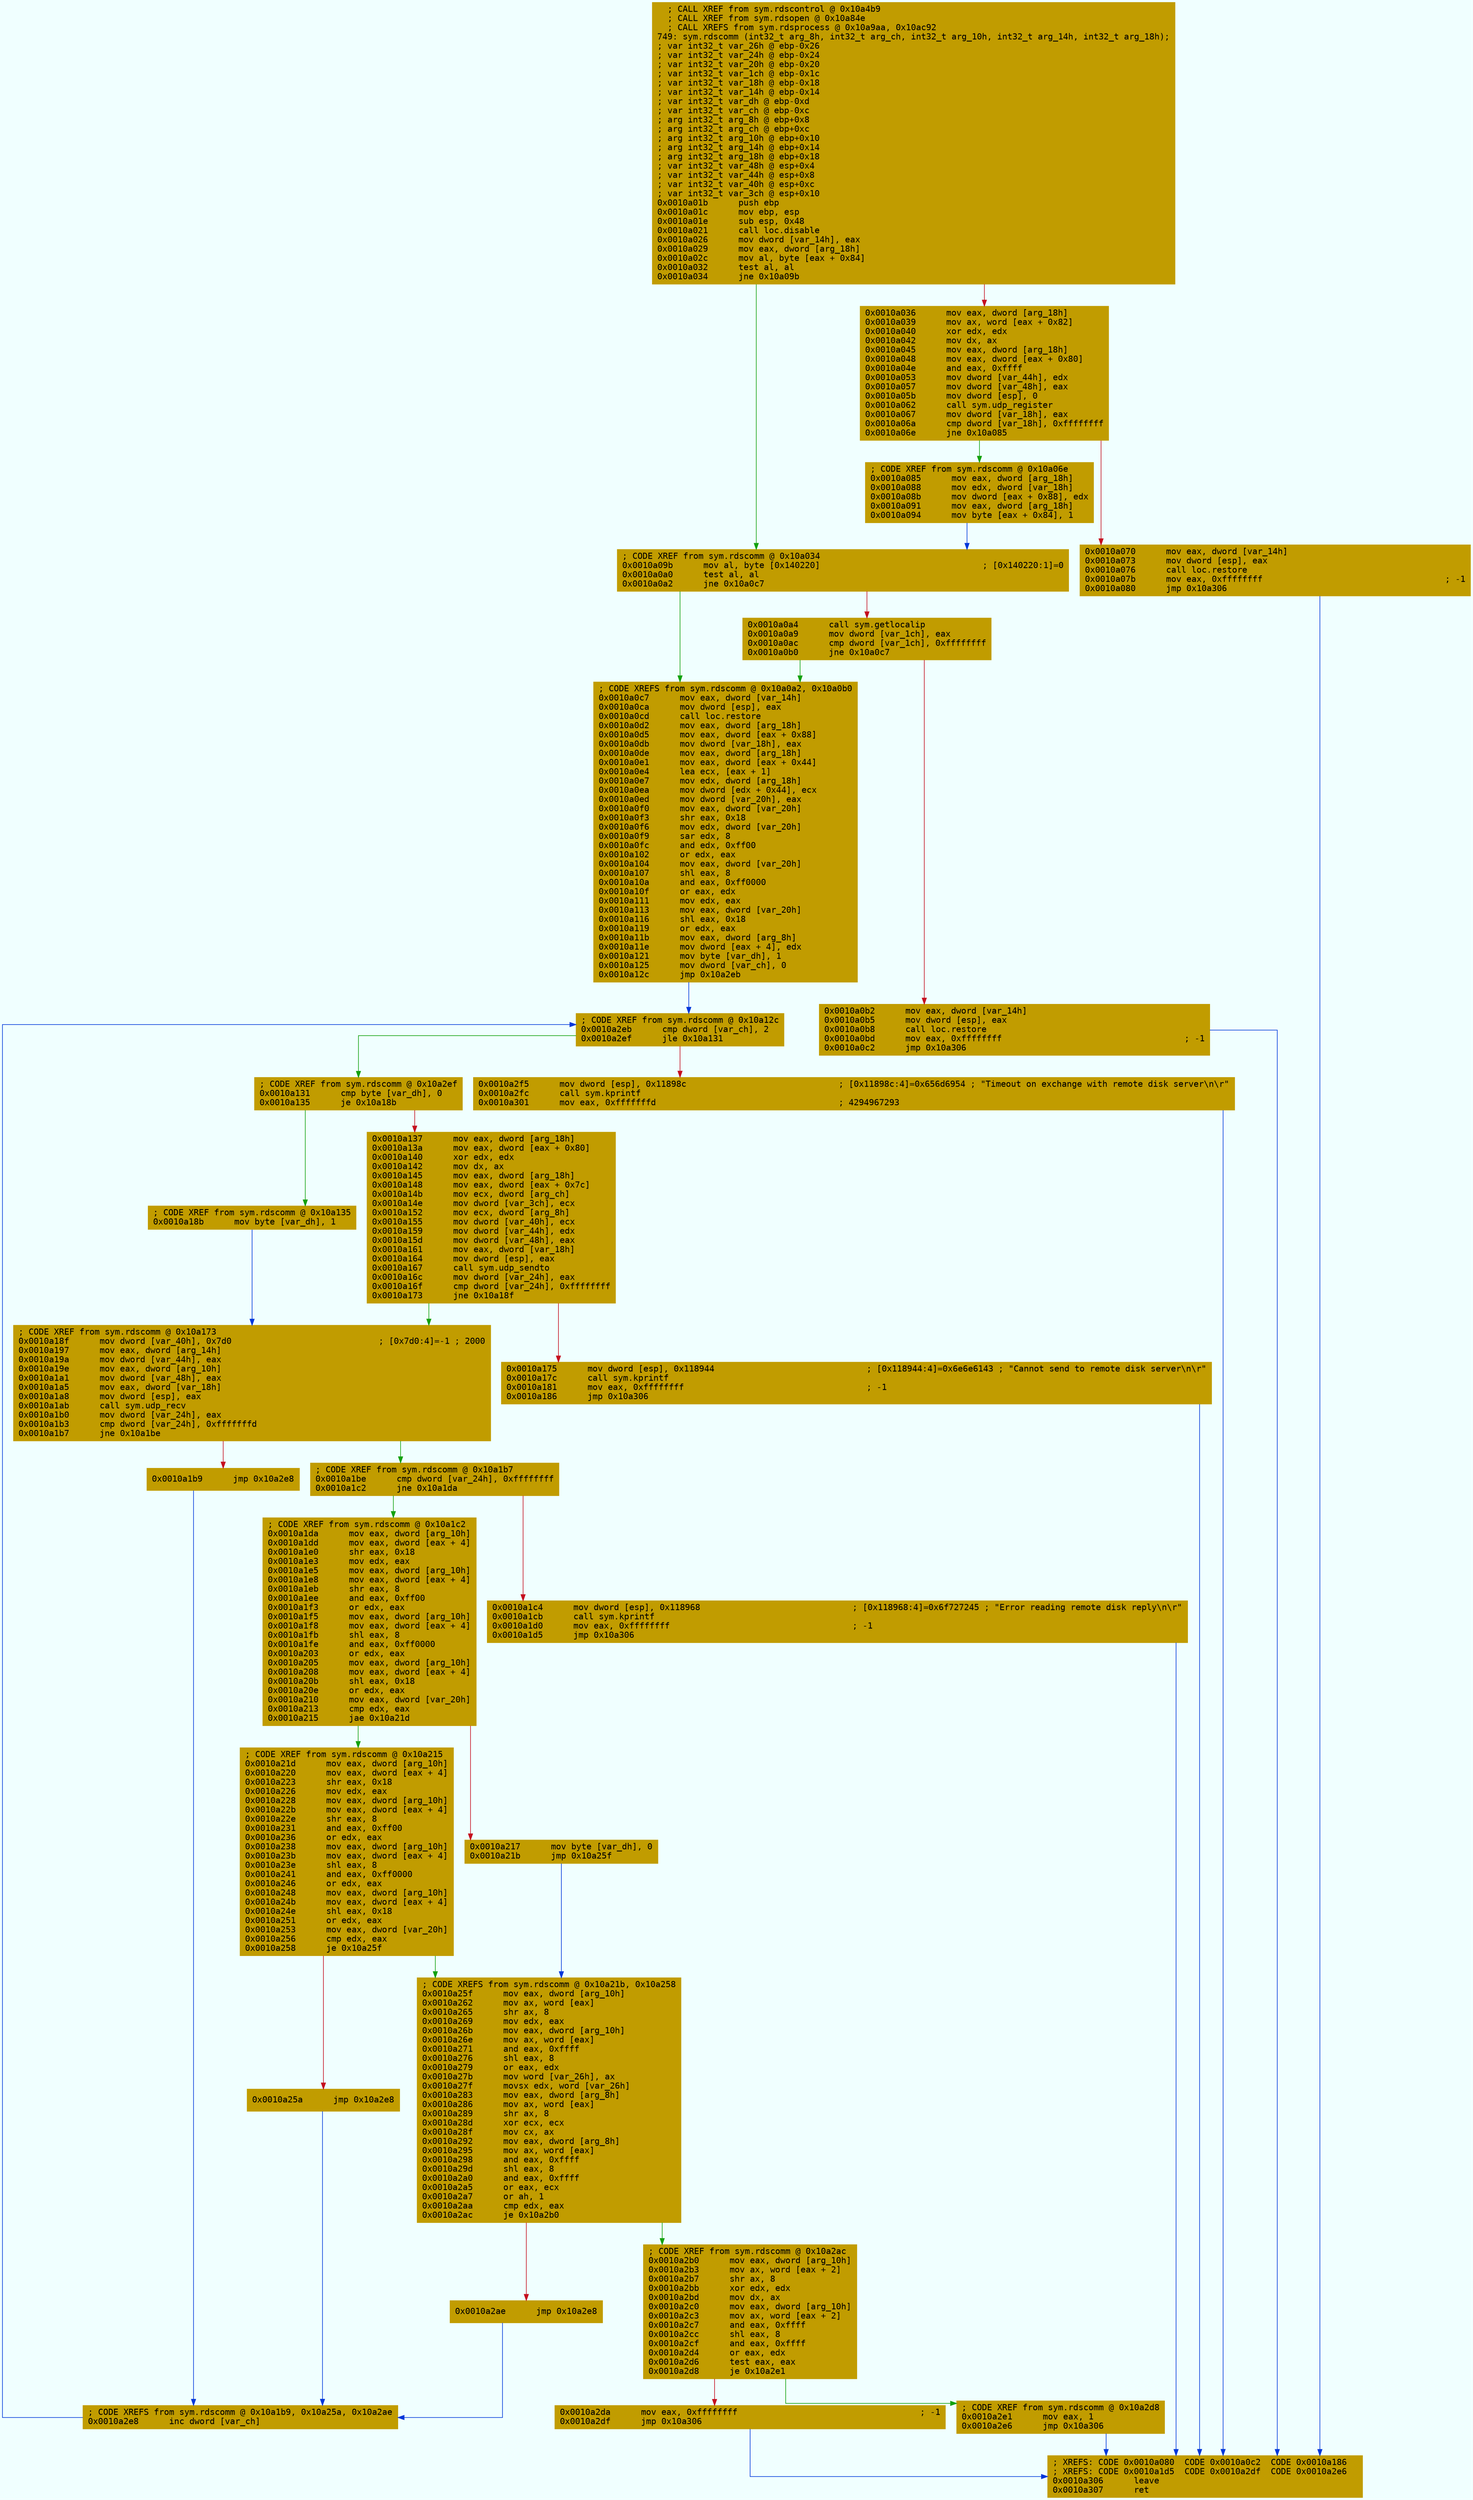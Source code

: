 digraph code {
	graph [bgcolor=azure fontsize=8 fontname="Courier" splines="ortho"];
	node [fillcolor=gray style=filled shape=box];
	edge [arrowhead="normal"];
	"0x0010a01b" [URL="sym.rdscomm/0x0010a01b", fillcolor="#c19c00",color="#c19c00", fontname="Courier",label="  ; CALL XREF from sym.rdscontrol @ 0x10a4b9\l  ; CALL XREF from sym.rdsopen @ 0x10a84e\l  ; CALL XREFS from sym.rdsprocess @ 0x10a9aa, 0x10ac92\l749: sym.rdscomm (int32_t arg_8h, int32_t arg_ch, int32_t arg_10h, int32_t arg_14h, int32_t arg_18h);\l; var int32_t var_26h @ ebp-0x26\l; var int32_t var_24h @ ebp-0x24\l; var int32_t var_20h @ ebp-0x20\l; var int32_t var_1ch @ ebp-0x1c\l; var int32_t var_18h @ ebp-0x18\l; var int32_t var_14h @ ebp-0x14\l; var int32_t var_dh @ ebp-0xd\l; var int32_t var_ch @ ebp-0xc\l; arg int32_t arg_8h @ ebp+0x8\l; arg int32_t arg_ch @ ebp+0xc\l; arg int32_t arg_10h @ ebp+0x10\l; arg int32_t arg_14h @ ebp+0x14\l; arg int32_t arg_18h @ ebp+0x18\l; var int32_t var_48h @ esp+0x4\l; var int32_t var_44h @ esp+0x8\l; var int32_t var_40h @ esp+0xc\l; var int32_t var_3ch @ esp+0x10\l0x0010a01b      push ebp\l0x0010a01c      mov ebp, esp\l0x0010a01e      sub esp, 0x48\l0x0010a021      call loc.disable\l0x0010a026      mov dword [var_14h], eax\l0x0010a029      mov eax, dword [arg_18h]\l0x0010a02c      mov al, byte [eax + 0x84]\l0x0010a032      test al, al\l0x0010a034      jne 0x10a09b\l"]
	"0x0010a036" [URL="sym.rdscomm/0x0010a036", fillcolor="#c19c00",color="#c19c00", fontname="Courier",label="0x0010a036      mov eax, dword [arg_18h]\l0x0010a039      mov ax, word [eax + 0x82]\l0x0010a040      xor edx, edx\l0x0010a042      mov dx, ax\l0x0010a045      mov eax, dword [arg_18h]\l0x0010a048      mov eax, dword [eax + 0x80]\l0x0010a04e      and eax, 0xffff\l0x0010a053      mov dword [var_44h], edx\l0x0010a057      mov dword [var_48h], eax\l0x0010a05b      mov dword [esp], 0\l0x0010a062      call sym.udp_register\l0x0010a067      mov dword [var_18h], eax\l0x0010a06a      cmp dword [var_18h], 0xffffffff\l0x0010a06e      jne 0x10a085\l"]
	"0x0010a070" [URL="sym.rdscomm/0x0010a070", fillcolor="#c19c00",color="#c19c00", fontname="Courier",label="0x0010a070      mov eax, dword [var_14h]\l0x0010a073      mov dword [esp], eax\l0x0010a076      call loc.restore\l0x0010a07b      mov eax, 0xffffffff                                    ; -1\l0x0010a080      jmp 0x10a306\l"]
	"0x0010a085" [URL="sym.rdscomm/0x0010a085", fillcolor="#c19c00",color="#c19c00", fontname="Courier",label="; CODE XREF from sym.rdscomm @ 0x10a06e\l0x0010a085      mov eax, dword [arg_18h]\l0x0010a088      mov edx, dword [var_18h]\l0x0010a08b      mov dword [eax + 0x88], edx\l0x0010a091      mov eax, dword [arg_18h]\l0x0010a094      mov byte [eax + 0x84], 1\l"]
	"0x0010a09b" [URL="sym.rdscomm/0x0010a09b", fillcolor="#c19c00",color="#c19c00", fontname="Courier",label="; CODE XREF from sym.rdscomm @ 0x10a034\l0x0010a09b      mov al, byte [0x140220]                                ; [0x140220:1]=0\l0x0010a0a0      test al, al\l0x0010a0a2      jne 0x10a0c7\l"]
	"0x0010a0a4" [URL="sym.rdscomm/0x0010a0a4", fillcolor="#c19c00",color="#c19c00", fontname="Courier",label="0x0010a0a4      call sym.getlocalip\l0x0010a0a9      mov dword [var_1ch], eax\l0x0010a0ac      cmp dword [var_1ch], 0xffffffff\l0x0010a0b0      jne 0x10a0c7\l"]
	"0x0010a0b2" [URL="sym.rdscomm/0x0010a0b2", fillcolor="#c19c00",color="#c19c00", fontname="Courier",label="0x0010a0b2      mov eax, dword [var_14h]\l0x0010a0b5      mov dword [esp], eax\l0x0010a0b8      call loc.restore\l0x0010a0bd      mov eax, 0xffffffff                                    ; -1\l0x0010a0c2      jmp 0x10a306\l"]
	"0x0010a0c7" [URL="sym.rdscomm/0x0010a0c7", fillcolor="#c19c00",color="#c19c00", fontname="Courier",label="; CODE XREFS from sym.rdscomm @ 0x10a0a2, 0x10a0b0\l0x0010a0c7      mov eax, dword [var_14h]\l0x0010a0ca      mov dword [esp], eax\l0x0010a0cd      call loc.restore\l0x0010a0d2      mov eax, dword [arg_18h]\l0x0010a0d5      mov eax, dword [eax + 0x88]\l0x0010a0db      mov dword [var_18h], eax\l0x0010a0de      mov eax, dword [arg_18h]\l0x0010a0e1      mov eax, dword [eax + 0x44]\l0x0010a0e4      lea ecx, [eax + 1]\l0x0010a0e7      mov edx, dword [arg_18h]\l0x0010a0ea      mov dword [edx + 0x44], ecx\l0x0010a0ed      mov dword [var_20h], eax\l0x0010a0f0      mov eax, dword [var_20h]\l0x0010a0f3      shr eax, 0x18\l0x0010a0f6      mov edx, dword [var_20h]\l0x0010a0f9      sar edx, 8\l0x0010a0fc      and edx, 0xff00\l0x0010a102      or edx, eax\l0x0010a104      mov eax, dword [var_20h]\l0x0010a107      shl eax, 8\l0x0010a10a      and eax, 0xff0000\l0x0010a10f      or eax, edx\l0x0010a111      mov edx, eax\l0x0010a113      mov eax, dword [var_20h]\l0x0010a116      shl eax, 0x18\l0x0010a119      or edx, eax\l0x0010a11b      mov eax, dword [arg_8h]\l0x0010a11e      mov dword [eax + 4], edx\l0x0010a121      mov byte [var_dh], 1\l0x0010a125      mov dword [var_ch], 0\l0x0010a12c      jmp 0x10a2eb\l"]
	"0x0010a131" [URL="sym.rdscomm/0x0010a131", fillcolor="#c19c00",color="#c19c00", fontname="Courier",label="; CODE XREF from sym.rdscomm @ 0x10a2ef\l0x0010a131      cmp byte [var_dh], 0\l0x0010a135      je 0x10a18b\l"]
	"0x0010a137" [URL="sym.rdscomm/0x0010a137", fillcolor="#c19c00",color="#c19c00", fontname="Courier",label="0x0010a137      mov eax, dword [arg_18h]\l0x0010a13a      mov eax, dword [eax + 0x80]\l0x0010a140      xor edx, edx\l0x0010a142      mov dx, ax\l0x0010a145      mov eax, dword [arg_18h]\l0x0010a148      mov eax, dword [eax + 0x7c]\l0x0010a14b      mov ecx, dword [arg_ch]\l0x0010a14e      mov dword [var_3ch], ecx\l0x0010a152      mov ecx, dword [arg_8h]\l0x0010a155      mov dword [var_40h], ecx\l0x0010a159      mov dword [var_44h], edx\l0x0010a15d      mov dword [var_48h], eax\l0x0010a161      mov eax, dword [var_18h]\l0x0010a164      mov dword [esp], eax\l0x0010a167      call sym.udp_sendto\l0x0010a16c      mov dword [var_24h], eax\l0x0010a16f      cmp dword [var_24h], 0xffffffff\l0x0010a173      jne 0x10a18f\l"]
	"0x0010a175" [URL="sym.rdscomm/0x0010a175", fillcolor="#c19c00",color="#c19c00", fontname="Courier",label="0x0010a175      mov dword [esp], 0x118944                              ; [0x118944:4]=0x6e6e6143 ; \"Cannot send to remote disk server\\n\\r\"\l0x0010a17c      call sym.kprintf\l0x0010a181      mov eax, 0xffffffff                                    ; -1\l0x0010a186      jmp 0x10a306\l"]
	"0x0010a18b" [URL="sym.rdscomm/0x0010a18b", fillcolor="#c19c00",color="#c19c00", fontname="Courier",label="; CODE XREF from sym.rdscomm @ 0x10a135\l0x0010a18b      mov byte [var_dh], 1\l"]
	"0x0010a18f" [URL="sym.rdscomm/0x0010a18f", fillcolor="#c19c00",color="#c19c00", fontname="Courier",label="; CODE XREF from sym.rdscomm @ 0x10a173\l0x0010a18f      mov dword [var_40h], 0x7d0                             ; [0x7d0:4]=-1 ; 2000\l0x0010a197      mov eax, dword [arg_14h]\l0x0010a19a      mov dword [var_44h], eax\l0x0010a19e      mov eax, dword [arg_10h]\l0x0010a1a1      mov dword [var_48h], eax\l0x0010a1a5      mov eax, dword [var_18h]\l0x0010a1a8      mov dword [esp], eax\l0x0010a1ab      call sym.udp_recv\l0x0010a1b0      mov dword [var_24h], eax\l0x0010a1b3      cmp dword [var_24h], 0xfffffffd\l0x0010a1b7      jne 0x10a1be\l"]
	"0x0010a1b9" [URL="sym.rdscomm/0x0010a1b9", fillcolor="#c19c00",color="#c19c00", fontname="Courier",label="0x0010a1b9      jmp 0x10a2e8\l"]
	"0x0010a1be" [URL="sym.rdscomm/0x0010a1be", fillcolor="#c19c00",color="#c19c00", fontname="Courier",label="; CODE XREF from sym.rdscomm @ 0x10a1b7\l0x0010a1be      cmp dword [var_24h], 0xffffffff\l0x0010a1c2      jne 0x10a1da\l"]
	"0x0010a1c4" [URL="sym.rdscomm/0x0010a1c4", fillcolor="#c19c00",color="#c19c00", fontname="Courier",label="0x0010a1c4      mov dword [esp], 0x118968                              ; [0x118968:4]=0x6f727245 ; \"Error reading remote disk reply\\n\\r\"\l0x0010a1cb      call sym.kprintf\l0x0010a1d0      mov eax, 0xffffffff                                    ; -1\l0x0010a1d5      jmp 0x10a306\l"]
	"0x0010a1da" [URL="sym.rdscomm/0x0010a1da", fillcolor="#c19c00",color="#c19c00", fontname="Courier",label="; CODE XREF from sym.rdscomm @ 0x10a1c2\l0x0010a1da      mov eax, dword [arg_10h]\l0x0010a1dd      mov eax, dword [eax + 4]\l0x0010a1e0      shr eax, 0x18\l0x0010a1e3      mov edx, eax\l0x0010a1e5      mov eax, dword [arg_10h]\l0x0010a1e8      mov eax, dword [eax + 4]\l0x0010a1eb      shr eax, 8\l0x0010a1ee      and eax, 0xff00\l0x0010a1f3      or edx, eax\l0x0010a1f5      mov eax, dword [arg_10h]\l0x0010a1f8      mov eax, dword [eax + 4]\l0x0010a1fb      shl eax, 8\l0x0010a1fe      and eax, 0xff0000\l0x0010a203      or edx, eax\l0x0010a205      mov eax, dword [arg_10h]\l0x0010a208      mov eax, dword [eax + 4]\l0x0010a20b      shl eax, 0x18\l0x0010a20e      or edx, eax\l0x0010a210      mov eax, dword [var_20h]\l0x0010a213      cmp edx, eax\l0x0010a215      jae 0x10a21d\l"]
	"0x0010a217" [URL="sym.rdscomm/0x0010a217", fillcolor="#c19c00",color="#c19c00", fontname="Courier",label="0x0010a217      mov byte [var_dh], 0\l0x0010a21b      jmp 0x10a25f\l"]
	"0x0010a21d" [URL="sym.rdscomm/0x0010a21d", fillcolor="#c19c00",color="#c19c00", fontname="Courier",label="; CODE XREF from sym.rdscomm @ 0x10a215\l0x0010a21d      mov eax, dword [arg_10h]\l0x0010a220      mov eax, dword [eax + 4]\l0x0010a223      shr eax, 0x18\l0x0010a226      mov edx, eax\l0x0010a228      mov eax, dword [arg_10h]\l0x0010a22b      mov eax, dword [eax + 4]\l0x0010a22e      shr eax, 8\l0x0010a231      and eax, 0xff00\l0x0010a236      or edx, eax\l0x0010a238      mov eax, dword [arg_10h]\l0x0010a23b      mov eax, dword [eax + 4]\l0x0010a23e      shl eax, 8\l0x0010a241      and eax, 0xff0000\l0x0010a246      or edx, eax\l0x0010a248      mov eax, dword [arg_10h]\l0x0010a24b      mov eax, dword [eax + 4]\l0x0010a24e      shl eax, 0x18\l0x0010a251      or edx, eax\l0x0010a253      mov eax, dword [var_20h]\l0x0010a256      cmp edx, eax\l0x0010a258      je 0x10a25f\l"]
	"0x0010a25a" [URL="sym.rdscomm/0x0010a25a", fillcolor="#c19c00",color="#c19c00", fontname="Courier",label="0x0010a25a      jmp 0x10a2e8\l"]
	"0x0010a25f" [URL="sym.rdscomm/0x0010a25f", fillcolor="#c19c00",color="#c19c00", fontname="Courier",label="; CODE XREFS from sym.rdscomm @ 0x10a21b, 0x10a258\l0x0010a25f      mov eax, dword [arg_10h]\l0x0010a262      mov ax, word [eax]\l0x0010a265      shr ax, 8\l0x0010a269      mov edx, eax\l0x0010a26b      mov eax, dword [arg_10h]\l0x0010a26e      mov ax, word [eax]\l0x0010a271      and eax, 0xffff\l0x0010a276      shl eax, 8\l0x0010a279      or eax, edx\l0x0010a27b      mov word [var_26h], ax\l0x0010a27f      movsx edx, word [var_26h]\l0x0010a283      mov eax, dword [arg_8h]\l0x0010a286      mov ax, word [eax]\l0x0010a289      shr ax, 8\l0x0010a28d      xor ecx, ecx\l0x0010a28f      mov cx, ax\l0x0010a292      mov eax, dword [arg_8h]\l0x0010a295      mov ax, word [eax]\l0x0010a298      and eax, 0xffff\l0x0010a29d      shl eax, 8\l0x0010a2a0      and eax, 0xffff\l0x0010a2a5      or eax, ecx\l0x0010a2a7      or ah, 1\l0x0010a2aa      cmp edx, eax\l0x0010a2ac      je 0x10a2b0\l"]
	"0x0010a2ae" [URL="sym.rdscomm/0x0010a2ae", fillcolor="#c19c00",color="#c19c00", fontname="Courier",label="0x0010a2ae      jmp 0x10a2e8\l"]
	"0x0010a2b0" [URL="sym.rdscomm/0x0010a2b0", fillcolor="#c19c00",color="#c19c00", fontname="Courier",label="; CODE XREF from sym.rdscomm @ 0x10a2ac\l0x0010a2b0      mov eax, dword [arg_10h]\l0x0010a2b3      mov ax, word [eax + 2]\l0x0010a2b7      shr ax, 8\l0x0010a2bb      xor edx, edx\l0x0010a2bd      mov dx, ax\l0x0010a2c0      mov eax, dword [arg_10h]\l0x0010a2c3      mov ax, word [eax + 2]\l0x0010a2c7      and eax, 0xffff\l0x0010a2cc      shl eax, 8\l0x0010a2cf      and eax, 0xffff\l0x0010a2d4      or eax, edx\l0x0010a2d6      test eax, eax\l0x0010a2d8      je 0x10a2e1\l"]
	"0x0010a2da" [URL="sym.rdscomm/0x0010a2da", fillcolor="#c19c00",color="#c19c00", fontname="Courier",label="0x0010a2da      mov eax, 0xffffffff                                    ; -1\l0x0010a2df      jmp 0x10a306\l"]
	"0x0010a2e1" [URL="sym.rdscomm/0x0010a2e1", fillcolor="#c19c00",color="#c19c00", fontname="Courier",label="; CODE XREF from sym.rdscomm @ 0x10a2d8\l0x0010a2e1      mov eax, 1\l0x0010a2e6      jmp 0x10a306\l"]
	"0x0010a2e8" [URL="sym.rdscomm/0x0010a2e8", fillcolor="#c19c00",color="#c19c00", fontname="Courier",label="; CODE XREFS from sym.rdscomm @ 0x10a1b9, 0x10a25a, 0x10a2ae\l0x0010a2e8      inc dword [var_ch]\l"]
	"0x0010a2eb" [URL="sym.rdscomm/0x0010a2eb", fillcolor="#c19c00",color="#c19c00", fontname="Courier",label="; CODE XREF from sym.rdscomm @ 0x10a12c\l0x0010a2eb      cmp dword [var_ch], 2\l0x0010a2ef      jle 0x10a131\l"]
	"0x0010a2f5" [URL="sym.rdscomm/0x0010a2f5", fillcolor="#c19c00",color="#c19c00", fontname="Courier",label="0x0010a2f5      mov dword [esp], 0x11898c                              ; [0x11898c:4]=0x656d6954 ; \"Timeout on exchange with remote disk server\\n\\r\"\l0x0010a2fc      call sym.kprintf\l0x0010a301      mov eax, 0xfffffffd                                    ; 4294967293\l"]
	"0x0010a306" [URL="sym.rdscomm/0x0010a306", fillcolor="#c19c00",color="#c19c00", fontname="Courier",label="; XREFS: CODE 0x0010a080  CODE 0x0010a0c2  CODE 0x0010a186  \l; XREFS: CODE 0x0010a1d5  CODE 0x0010a2df  CODE 0x0010a2e6  \l0x0010a306      leave\l0x0010a307      ret\l"]
        "0x0010a01b" -> "0x0010a09b" [color="#13a10e"];
        "0x0010a01b" -> "0x0010a036" [color="#c50f1f"];
        "0x0010a036" -> "0x0010a085" [color="#13a10e"];
        "0x0010a036" -> "0x0010a070" [color="#c50f1f"];
        "0x0010a070" -> "0x0010a306" [color="#0037da"];
        "0x0010a085" -> "0x0010a09b" [color="#0037da"];
        "0x0010a09b" -> "0x0010a0c7" [color="#13a10e"];
        "0x0010a09b" -> "0x0010a0a4" [color="#c50f1f"];
        "0x0010a0a4" -> "0x0010a0c7" [color="#13a10e"];
        "0x0010a0a4" -> "0x0010a0b2" [color="#c50f1f"];
        "0x0010a0b2" -> "0x0010a306" [color="#0037da"];
        "0x0010a0c7" -> "0x0010a2eb" [color="#0037da"];
        "0x0010a131" -> "0x0010a18b" [color="#13a10e"];
        "0x0010a131" -> "0x0010a137" [color="#c50f1f"];
        "0x0010a137" -> "0x0010a18f" [color="#13a10e"];
        "0x0010a137" -> "0x0010a175" [color="#c50f1f"];
        "0x0010a175" -> "0x0010a306" [color="#0037da"];
        "0x0010a18b" -> "0x0010a18f" [color="#0037da"];
        "0x0010a18f" -> "0x0010a1be" [color="#13a10e"];
        "0x0010a18f" -> "0x0010a1b9" [color="#c50f1f"];
        "0x0010a1b9" -> "0x0010a2e8" [color="#0037da"];
        "0x0010a1be" -> "0x0010a1da" [color="#13a10e"];
        "0x0010a1be" -> "0x0010a1c4" [color="#c50f1f"];
        "0x0010a1c4" -> "0x0010a306" [color="#0037da"];
        "0x0010a1da" -> "0x0010a21d" [color="#13a10e"];
        "0x0010a1da" -> "0x0010a217" [color="#c50f1f"];
        "0x0010a217" -> "0x0010a25f" [color="#0037da"];
        "0x0010a21d" -> "0x0010a25f" [color="#13a10e"];
        "0x0010a21d" -> "0x0010a25a" [color="#c50f1f"];
        "0x0010a25a" -> "0x0010a2e8" [color="#0037da"];
        "0x0010a25f" -> "0x0010a2b0" [color="#13a10e"];
        "0x0010a25f" -> "0x0010a2ae" [color="#c50f1f"];
        "0x0010a2ae" -> "0x0010a2e8" [color="#0037da"];
        "0x0010a2b0" -> "0x0010a2e1" [color="#13a10e"];
        "0x0010a2b0" -> "0x0010a2da" [color="#c50f1f"];
        "0x0010a2da" -> "0x0010a306" [color="#0037da"];
        "0x0010a2e1" -> "0x0010a306" [color="#0037da"];
        "0x0010a2e8" -> "0x0010a2eb" [color="#0037da"];
        "0x0010a2eb" -> "0x0010a131" [color="#13a10e"];
        "0x0010a2eb" -> "0x0010a2f5" [color="#c50f1f"];
        "0x0010a2f5" -> "0x0010a306" [color="#0037da"];
}
